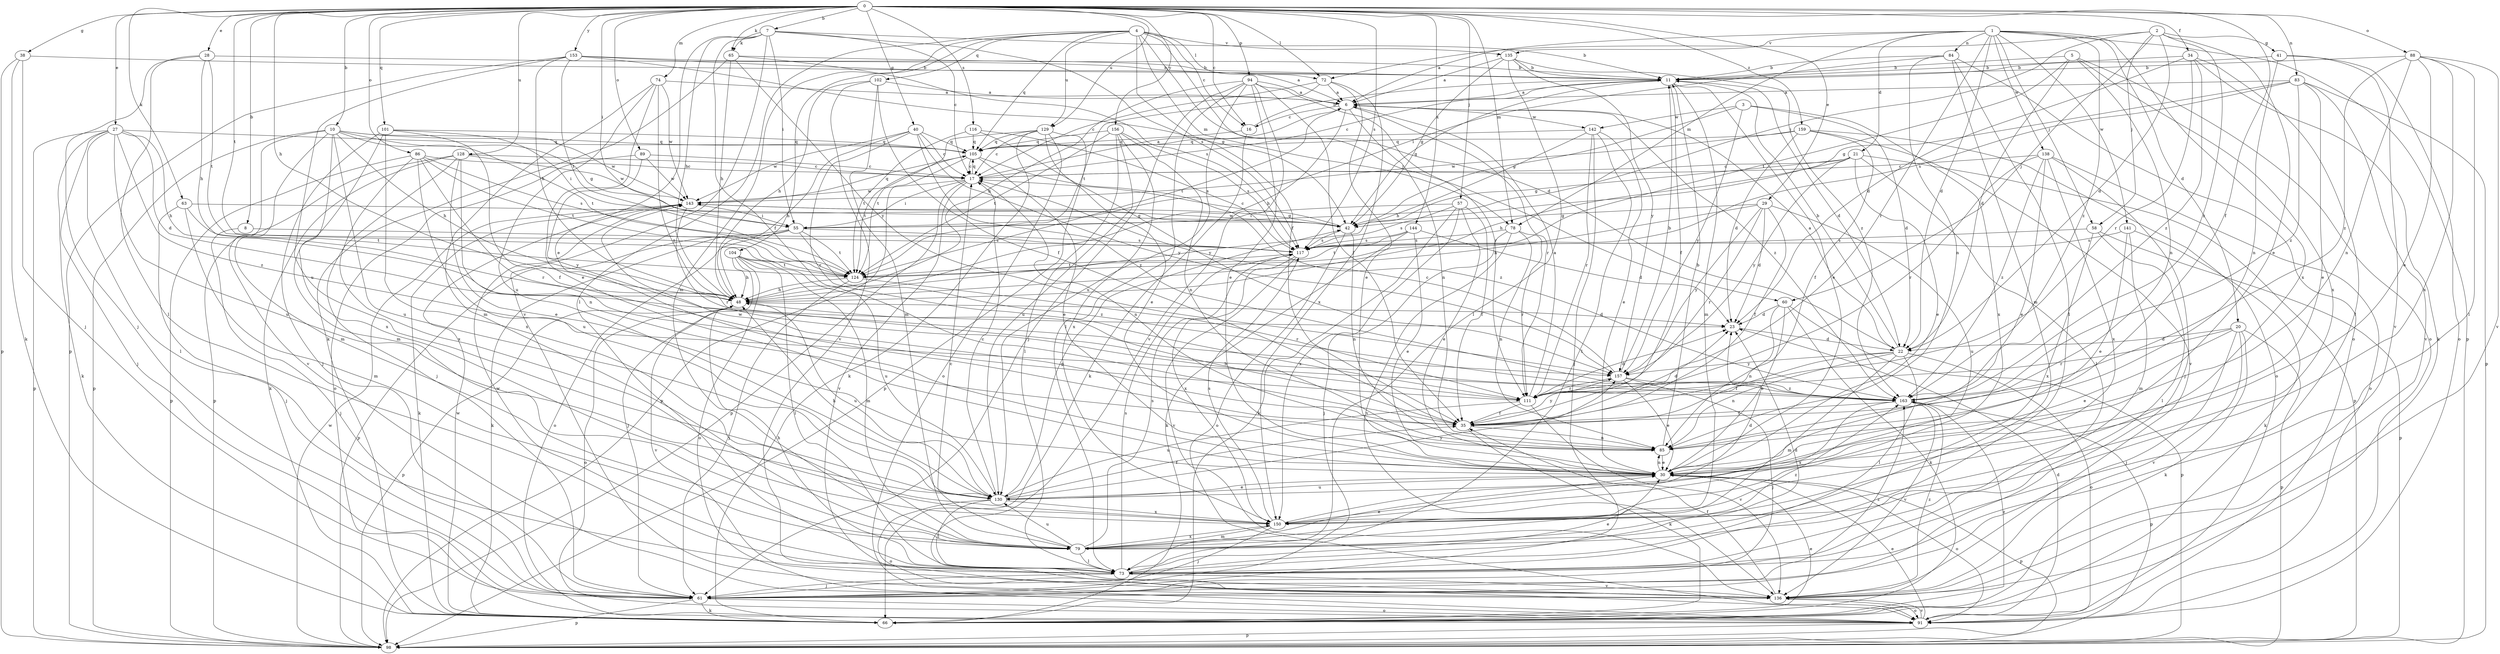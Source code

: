 strict digraph  {
0;
1;
2;
3;
4;
5;
6;
7;
8;
10;
11;
16;
17;
20;
21;
22;
23;
27;
28;
29;
30;
34;
35;
38;
40;
41;
42;
48;
55;
57;
58;
60;
61;
63;
65;
66;
72;
73;
74;
78;
79;
83;
84;
85;
86;
88;
89;
91;
94;
98;
101;
102;
104;
105;
111;
116;
117;
124;
128;
129;
130;
135;
136;
138;
141;
142;
143;
144;
150;
153;
156;
157;
159;
163;
0 -> 7  [label=b];
0 -> 8  [label=b];
0 -> 10  [label=b];
0 -> 16  [label=c];
0 -> 27  [label=e];
0 -> 28  [label=e];
0 -> 29  [label=e];
0 -> 34  [label=f];
0 -> 35  [label=f];
0 -> 38  [label=g];
0 -> 40  [label=g];
0 -> 48  [label=h];
0 -> 55  [label=i];
0 -> 57  [label=j];
0 -> 63  [label=k];
0 -> 65  [label=k];
0 -> 72  [label=l];
0 -> 74  [label=m];
0 -> 78  [label=m];
0 -> 83  [label=n];
0 -> 86  [label=o];
0 -> 88  [label=o];
0 -> 89  [label=o];
0 -> 94  [label=p];
0 -> 101  [label=q];
0 -> 116  [label=s];
0 -> 117  [label=s];
0 -> 124  [label=t];
0 -> 128  [label=u];
0 -> 129  [label=u];
0 -> 144  [label=x];
0 -> 153  [label=y];
0 -> 156  [label=y];
0 -> 159  [label=z];
1 -> 6  [label=a];
1 -> 20  [label=d];
1 -> 21  [label=d];
1 -> 22  [label=d];
1 -> 58  [label=j];
1 -> 78  [label=m];
1 -> 84  [label=n];
1 -> 98  [label=p];
1 -> 111  [label=r];
1 -> 135  [label=v];
1 -> 138  [label=w];
1 -> 141  [label=w];
1 -> 150  [label=x];
1 -> 163  [label=z];
2 -> 22  [label=d];
2 -> 30  [label=e];
2 -> 41  [label=g];
2 -> 55  [label=i];
2 -> 58  [label=j];
2 -> 60  [label=j];
2 -> 72  [label=l];
2 -> 163  [label=z];
3 -> 22  [label=d];
3 -> 42  [label=g];
3 -> 142  [label=w];
3 -> 150  [label=x];
3 -> 157  [label=y];
4 -> 16  [label=c];
4 -> 22  [label=d];
4 -> 35  [label=f];
4 -> 60  [label=j];
4 -> 72  [label=l];
4 -> 73  [label=l];
4 -> 78  [label=m];
4 -> 79  [label=m];
4 -> 102  [label=q];
4 -> 104  [label=q];
4 -> 105  [label=q];
4 -> 129  [label=u];
4 -> 135  [label=v];
5 -> 11  [label=b];
5 -> 22  [label=d];
5 -> 85  [label=n];
5 -> 91  [label=o];
5 -> 124  [label=t];
5 -> 150  [label=x];
6 -> 16  [label=c];
6 -> 48  [label=h];
6 -> 85  [label=n];
6 -> 111  [label=r];
6 -> 124  [label=t];
6 -> 142  [label=w];
6 -> 163  [label=z];
7 -> 11  [label=b];
7 -> 17  [label=c];
7 -> 30  [label=e];
7 -> 35  [label=f];
7 -> 48  [label=h];
7 -> 55  [label=i];
7 -> 65  [label=k];
7 -> 117  [label=s];
7 -> 136  [label=v];
8 -> 61  [label=j];
8 -> 117  [label=s];
10 -> 42  [label=g];
10 -> 48  [label=h];
10 -> 79  [label=m];
10 -> 98  [label=p];
10 -> 105  [label=q];
10 -> 124  [label=t];
10 -> 130  [label=u];
10 -> 136  [label=v];
10 -> 143  [label=w];
10 -> 150  [label=x];
11 -> 6  [label=a];
11 -> 17  [label=c];
11 -> 22  [label=d];
11 -> 30  [label=e];
11 -> 35  [label=f];
11 -> 42  [label=g];
11 -> 79  [label=m];
16 -> 11  [label=b];
16 -> 66  [label=k];
16 -> 105  [label=q];
17 -> 6  [label=a];
17 -> 55  [label=i];
17 -> 85  [label=n];
17 -> 98  [label=p];
17 -> 105  [label=q];
17 -> 136  [label=v];
17 -> 143  [label=w];
20 -> 22  [label=d];
20 -> 30  [label=e];
20 -> 61  [label=j];
20 -> 66  [label=k];
20 -> 98  [label=p];
20 -> 111  [label=r];
20 -> 136  [label=v];
21 -> 17  [label=c];
21 -> 30  [label=e];
21 -> 42  [label=g];
21 -> 48  [label=h];
21 -> 73  [label=l];
21 -> 98  [label=p];
21 -> 157  [label=y];
22 -> 6  [label=a];
22 -> 11  [label=b];
22 -> 35  [label=f];
22 -> 73  [label=l];
22 -> 79  [label=m];
22 -> 85  [label=n];
22 -> 91  [label=o];
22 -> 157  [label=y];
23 -> 22  [label=d];
27 -> 23  [label=d];
27 -> 48  [label=h];
27 -> 61  [label=j];
27 -> 66  [label=k];
27 -> 73  [label=l];
27 -> 98  [label=p];
27 -> 105  [label=q];
27 -> 130  [label=u];
27 -> 163  [label=z];
28 -> 11  [label=b];
28 -> 48  [label=h];
28 -> 61  [label=j];
28 -> 73  [label=l];
28 -> 124  [label=t];
29 -> 23  [label=d];
29 -> 35  [label=f];
29 -> 42  [label=g];
29 -> 48  [label=h];
29 -> 111  [label=r];
29 -> 130  [label=u];
29 -> 157  [label=y];
30 -> 85  [label=n];
30 -> 91  [label=o];
30 -> 98  [label=p];
30 -> 130  [label=u];
34 -> 11  [label=b];
34 -> 23  [label=d];
34 -> 66  [label=k];
34 -> 73  [label=l];
34 -> 111  [label=r];
34 -> 163  [label=z];
35 -> 23  [label=d];
35 -> 48  [label=h];
35 -> 66  [label=k];
35 -> 85  [label=n];
35 -> 143  [label=w];
35 -> 157  [label=y];
38 -> 11  [label=b];
38 -> 61  [label=j];
38 -> 66  [label=k];
38 -> 98  [label=p];
40 -> 17  [label=c];
40 -> 48  [label=h];
40 -> 105  [label=q];
40 -> 111  [label=r];
40 -> 143  [label=w];
40 -> 157  [label=y];
40 -> 163  [label=z];
41 -> 11  [label=b];
41 -> 85  [label=n];
41 -> 91  [label=o];
41 -> 136  [label=v];
42 -> 17  [label=c];
42 -> 85  [label=n];
42 -> 91  [label=o];
42 -> 117  [label=s];
42 -> 143  [label=w];
48 -> 23  [label=d];
48 -> 91  [label=o];
48 -> 98  [label=p];
48 -> 130  [label=u];
48 -> 136  [label=v];
55 -> 66  [label=k];
55 -> 91  [label=o];
55 -> 98  [label=p];
55 -> 117  [label=s];
55 -> 124  [label=t];
55 -> 163  [label=z];
57 -> 30  [label=e];
57 -> 35  [label=f];
57 -> 55  [label=i];
57 -> 66  [label=k];
57 -> 117  [label=s];
57 -> 150  [label=x];
58 -> 73  [label=l];
58 -> 98  [label=p];
58 -> 117  [label=s];
58 -> 150  [label=x];
60 -> 23  [label=d];
60 -> 30  [label=e];
60 -> 66  [label=k];
60 -> 85  [label=n];
60 -> 98  [label=p];
61 -> 66  [label=k];
61 -> 91  [label=o];
61 -> 98  [label=p];
61 -> 163  [label=z];
63 -> 42  [label=g];
63 -> 61  [label=j];
63 -> 79  [label=m];
63 -> 124  [label=t];
65 -> 11  [label=b];
65 -> 48  [label=h];
65 -> 66  [label=k];
65 -> 117  [label=s];
65 -> 157  [label=y];
66 -> 30  [label=e];
66 -> 143  [label=w];
66 -> 163  [label=z];
72 -> 6  [label=a];
72 -> 17  [label=c];
72 -> 30  [label=e];
72 -> 124  [label=t];
72 -> 150  [label=x];
73 -> 23  [label=d];
73 -> 30  [label=e];
73 -> 48  [label=h];
73 -> 61  [label=j];
73 -> 117  [label=s];
73 -> 136  [label=v];
73 -> 143  [label=w];
74 -> 6  [label=a];
74 -> 30  [label=e];
74 -> 79  [label=m];
74 -> 130  [label=u];
74 -> 143  [label=w];
74 -> 163  [label=z];
78 -> 61  [label=j];
78 -> 85  [label=n];
78 -> 111  [label=r];
78 -> 117  [label=s];
78 -> 136  [label=v];
79 -> 17  [label=c];
79 -> 30  [label=e];
79 -> 73  [label=l];
79 -> 117  [label=s];
79 -> 130  [label=u];
79 -> 150  [label=x];
79 -> 163  [label=z];
83 -> 6  [label=a];
83 -> 30  [label=e];
83 -> 42  [label=g];
83 -> 98  [label=p];
83 -> 117  [label=s];
83 -> 136  [label=v];
83 -> 163  [label=z];
84 -> 11  [label=b];
84 -> 55  [label=i];
84 -> 73  [label=l];
84 -> 79  [label=m];
84 -> 85  [label=n];
84 -> 91  [label=o];
85 -> 11  [label=b];
85 -> 30  [label=e];
86 -> 17  [label=c];
86 -> 98  [label=p];
86 -> 111  [label=r];
86 -> 117  [label=s];
86 -> 124  [label=t];
86 -> 130  [label=u];
86 -> 150  [label=x];
88 -> 11  [label=b];
88 -> 30  [label=e];
88 -> 73  [label=l];
88 -> 85  [label=n];
88 -> 136  [label=v];
88 -> 150  [label=x];
88 -> 163  [label=z];
89 -> 17  [label=c];
89 -> 91  [label=o];
89 -> 143  [label=w];
89 -> 157  [label=y];
91 -> 23  [label=d];
91 -> 30  [label=e];
91 -> 98  [label=p];
91 -> 136  [label=v];
94 -> 6  [label=a];
94 -> 30  [label=e];
94 -> 35  [label=f];
94 -> 48  [label=h];
94 -> 61  [label=j];
94 -> 73  [label=l];
94 -> 111  [label=r];
94 -> 130  [label=u];
94 -> 136  [label=v];
98 -> 143  [label=w];
101 -> 35  [label=f];
101 -> 55  [label=i];
101 -> 61  [label=j];
101 -> 79  [label=m];
101 -> 105  [label=q];
101 -> 150  [label=x];
102 -> 6  [label=a];
102 -> 35  [label=f];
102 -> 48  [label=h];
102 -> 79  [label=m];
102 -> 136  [label=v];
104 -> 48  [label=h];
104 -> 61  [label=j];
104 -> 73  [label=l];
104 -> 79  [label=m];
104 -> 91  [label=o];
104 -> 124  [label=t];
104 -> 130  [label=u];
105 -> 17  [label=c];
105 -> 30  [label=e];
105 -> 98  [label=p];
105 -> 124  [label=t];
105 -> 163  [label=z];
111 -> 6  [label=a];
111 -> 23  [label=d];
111 -> 35  [label=f];
111 -> 130  [label=u];
111 -> 136  [label=v];
116 -> 105  [label=q];
116 -> 117  [label=s];
116 -> 124  [label=t];
116 -> 157  [label=y];
117 -> 124  [label=t];
117 -> 136  [label=v];
117 -> 150  [label=x];
124 -> 48  [label=h];
124 -> 61  [label=j];
124 -> 111  [label=r];
128 -> 17  [label=c];
128 -> 30  [label=e];
128 -> 61  [label=j];
128 -> 66  [label=k];
128 -> 85  [label=n];
128 -> 98  [label=p];
128 -> 143  [label=w];
129 -> 17  [label=c];
129 -> 30  [label=e];
129 -> 66  [label=k];
129 -> 91  [label=o];
129 -> 98  [label=p];
129 -> 105  [label=q];
129 -> 124  [label=t];
130 -> 17  [label=c];
130 -> 30  [label=e];
130 -> 35  [label=f];
130 -> 42  [label=g];
130 -> 48  [label=h];
130 -> 73  [label=l];
130 -> 91  [label=o];
130 -> 150  [label=x];
130 -> 157  [label=y];
135 -> 6  [label=a];
135 -> 11  [label=b];
135 -> 42  [label=g];
135 -> 73  [label=l];
135 -> 157  [label=y];
135 -> 163  [label=z];
136 -> 35  [label=f];
136 -> 91  [label=o];
136 -> 163  [label=z];
138 -> 17  [label=c];
138 -> 30  [label=e];
138 -> 61  [label=j];
138 -> 91  [label=o];
138 -> 111  [label=r];
138 -> 150  [label=x];
138 -> 163  [label=z];
141 -> 30  [label=e];
141 -> 66  [label=k];
141 -> 79  [label=m];
141 -> 117  [label=s];
142 -> 30  [label=e];
142 -> 48  [label=h];
142 -> 61  [label=j];
142 -> 73  [label=l];
142 -> 105  [label=q];
142 -> 111  [label=r];
143 -> 42  [label=g];
143 -> 55  [label=i];
143 -> 66  [label=k];
143 -> 105  [label=q];
143 -> 111  [label=r];
144 -> 23  [label=d];
144 -> 30  [label=e];
144 -> 66  [label=k];
144 -> 117  [label=s];
144 -> 124  [label=t];
150 -> 23  [label=d];
150 -> 61  [label=j];
150 -> 79  [label=m];
150 -> 117  [label=s];
153 -> 6  [label=a];
153 -> 11  [label=b];
153 -> 42  [label=g];
153 -> 48  [label=h];
153 -> 98  [label=p];
153 -> 124  [label=t];
153 -> 130  [label=u];
156 -> 73  [label=l];
156 -> 85  [label=n];
156 -> 105  [label=q];
156 -> 117  [label=s];
156 -> 124  [label=t];
156 -> 130  [label=u];
156 -> 150  [label=x];
157 -> 11  [label=b];
157 -> 17  [label=c];
157 -> 30  [label=e];
157 -> 61  [label=j];
157 -> 111  [label=r];
157 -> 163  [label=z];
159 -> 23  [label=d];
159 -> 35  [label=f];
159 -> 91  [label=o];
159 -> 105  [label=q];
159 -> 136  [label=v];
159 -> 143  [label=w];
163 -> 35  [label=f];
163 -> 98  [label=p];
163 -> 136  [label=v];
163 -> 150  [label=x];
}
